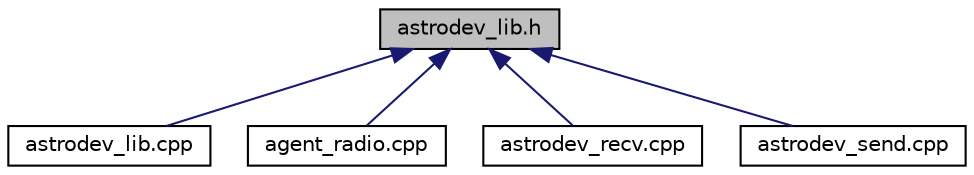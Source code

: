 digraph "astrodev_lib.h"
{
 // INTERACTIVE_SVG=YES
  edge [fontname="Helvetica",fontsize="10",labelfontname="Helvetica",labelfontsize="10"];
  node [fontname="Helvetica",fontsize="10",shape=record];
  Node29 [label="astrodev_lib.h",height=0.2,width=0.4,color="black", fillcolor="grey75", style="filled", fontcolor="black"];
  Node29 -> Node30 [dir="back",color="midnightblue",fontsize="10",style="solid",fontname="Helvetica"];
  Node30 [label="astrodev_lib.cpp",height=0.2,width=0.4,color="black", fillcolor="white", style="filled",URL="$astrodev__lib_8cpp.html"];
  Node29 -> Node31 [dir="back",color="midnightblue",fontsize="10",style="solid",fontname="Helvetica"];
  Node31 [label="agent_radio.cpp",height=0.2,width=0.4,color="black", fillcolor="white", style="filled",URL="$agent__radio_8cpp.html",tooltip="Agent Radio for Satellite Ground Station. "];
  Node29 -> Node32 [dir="back",color="midnightblue",fontsize="10",style="solid",fontname="Helvetica"];
  Node32 [label="astrodev_recv.cpp",height=0.2,width=0.4,color="black", fillcolor="white", style="filled",URL="$astrodev__recv_8cpp.html"];
  Node29 -> Node33 [dir="back",color="midnightblue",fontsize="10",style="solid",fontname="Helvetica"];
  Node33 [label="astrodev_send.cpp",height=0.2,width=0.4,color="black", fillcolor="white", style="filled",URL="$astrodev__send_8cpp.html"];
}
